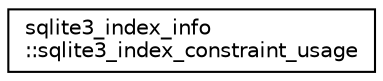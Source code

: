 digraph "Graphical Class Hierarchy"
{
 // LATEX_PDF_SIZE
  edge [fontname="Helvetica",fontsize="10",labelfontname="Helvetica",labelfontsize="10"];
  node [fontname="Helvetica",fontsize="10",shape=record];
  rankdir="LR";
  Node0 [label="sqlite3_index_info\l::sqlite3_index_constraint_usage",height=0.2,width=0.4,color="black", fillcolor="white", style="filled",URL="$structsqlite3__index__info_1_1sqlite3__index__constraint__usage.html",tooltip=" "];
}
